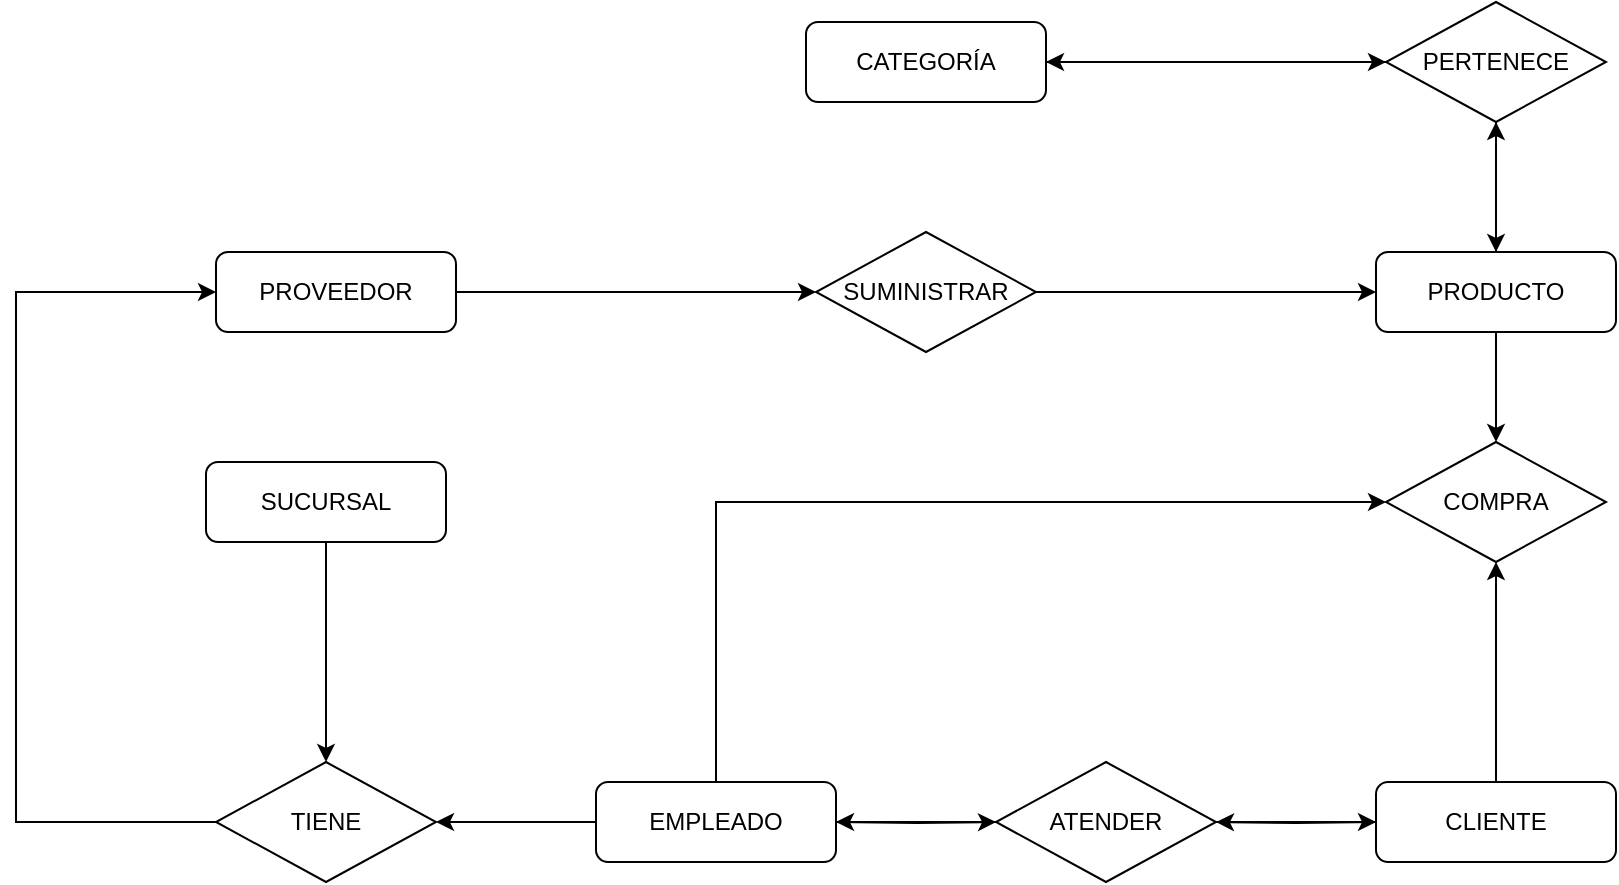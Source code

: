<mxfile version="21.1.7" type="github">
  <diagram id="C5RBs43oDa-KdzZeNtuy" name="Page-1">
    <mxGraphModel dx="1249" dy="542" grid="1" gridSize="10" guides="1" tooltips="1" connect="1" arrows="1" fold="1" page="1" pageScale="1" pageWidth="827" pageHeight="1169" math="0" shadow="0">
      <root>
        <mxCell id="WIyWlLk6GJQsqaUBKTNV-0" />
        <mxCell id="WIyWlLk6GJQsqaUBKTNV-1" parent="WIyWlLk6GJQsqaUBKTNV-0" />
        <mxCell id="sREbu91Ufmf7mapNDOHT-16" style="edgeStyle=orthogonalEdgeStyle;rounded=0;orthogonalLoop=1;jettySize=auto;html=1;entryX=0;entryY=0.5;entryDx=0;entryDy=0;" edge="1" parent="WIyWlLk6GJQsqaUBKTNV-1" target="sREbu91Ufmf7mapNDOHT-10">
          <mxGeometry relative="1" as="geometry">
            <mxPoint x="890" y="500" as="sourcePoint" />
          </mxGeometry>
        </mxCell>
        <mxCell id="sREbu91Ufmf7mapNDOHT-18" value="" style="edgeStyle=orthogonalEdgeStyle;rounded=0;orthogonalLoop=1;jettySize=auto;html=1;" edge="1" parent="WIyWlLk6GJQsqaUBKTNV-1" target="sREbu91Ufmf7mapNDOHT-10">
          <mxGeometry relative="1" as="geometry">
            <mxPoint x="1160" y="500" as="sourcePoint" />
          </mxGeometry>
        </mxCell>
        <mxCell id="sREbu91Ufmf7mapNDOHT-15" style="edgeStyle=orthogonalEdgeStyle;rounded=0;orthogonalLoop=1;jettySize=auto;html=1;entryX=0;entryY=0.5;entryDx=0;entryDy=0;" edge="1" parent="WIyWlLk6GJQsqaUBKTNV-1" source="sREbu91Ufmf7mapNDOHT-7" target="sREbu91Ufmf7mapNDOHT-41">
          <mxGeometry relative="1" as="geometry">
            <mxPoint x="980" y="265" as="targetPoint" />
          </mxGeometry>
        </mxCell>
        <mxCell id="sREbu91Ufmf7mapNDOHT-7" value="PROVEEDOR" style="rounded=1;whiteSpace=wrap;html=1;fontSize=12;glass=0;strokeWidth=1;shadow=0;" vertex="1" parent="WIyWlLk6GJQsqaUBKTNV-1">
          <mxGeometry x="580" y="215" width="120" height="40" as="geometry" />
        </mxCell>
        <mxCell id="sREbu91Ufmf7mapNDOHT-42" style="edgeStyle=orthogonalEdgeStyle;rounded=0;orthogonalLoop=1;jettySize=auto;html=1;entryX=0.5;entryY=0;entryDx=0;entryDy=0;" edge="1" parent="WIyWlLk6GJQsqaUBKTNV-1" source="sREbu91Ufmf7mapNDOHT-8" target="sREbu91Ufmf7mapNDOHT-12">
          <mxGeometry relative="1" as="geometry" />
        </mxCell>
        <mxCell id="sREbu91Ufmf7mapNDOHT-50" style="edgeStyle=orthogonalEdgeStyle;rounded=0;orthogonalLoop=1;jettySize=auto;html=1;entryX=0.5;entryY=1;entryDx=0;entryDy=0;" edge="1" parent="WIyWlLk6GJQsqaUBKTNV-1" source="sREbu91Ufmf7mapNDOHT-8" target="sREbu91Ufmf7mapNDOHT-13">
          <mxGeometry relative="1" as="geometry" />
        </mxCell>
        <mxCell id="sREbu91Ufmf7mapNDOHT-8" value="PRODUCTO" style="rounded=1;whiteSpace=wrap;html=1;fontSize=12;glass=0;strokeWidth=1;shadow=0;" vertex="1" parent="WIyWlLk6GJQsqaUBKTNV-1">
          <mxGeometry x="1160" y="215" width="120" height="40" as="geometry" />
        </mxCell>
        <mxCell id="sREbu91Ufmf7mapNDOHT-54" style="edgeStyle=orthogonalEdgeStyle;rounded=0;orthogonalLoop=1;jettySize=auto;html=1;entryX=0;entryY=0.5;entryDx=0;entryDy=0;" edge="1" parent="WIyWlLk6GJQsqaUBKTNV-1" source="sREbu91Ufmf7mapNDOHT-9" target="sREbu91Ufmf7mapNDOHT-13">
          <mxGeometry relative="1" as="geometry" />
        </mxCell>
        <mxCell id="sREbu91Ufmf7mapNDOHT-9" value="CATEGORÍA" style="rounded=1;whiteSpace=wrap;html=1;fontSize=12;glass=0;strokeWidth=1;shadow=0;" vertex="1" parent="WIyWlLk6GJQsqaUBKTNV-1">
          <mxGeometry x="875" y="100" width="120" height="40" as="geometry" />
        </mxCell>
        <mxCell id="sREbu91Ufmf7mapNDOHT-17" style="edgeStyle=orthogonalEdgeStyle;rounded=0;orthogonalLoop=1;jettySize=auto;html=1;entryX=0;entryY=0.5;entryDx=0;entryDy=0;" edge="1" parent="WIyWlLk6GJQsqaUBKTNV-1" source="sREbu91Ufmf7mapNDOHT-10">
          <mxGeometry relative="1" as="geometry">
            <mxPoint x="1160" y="500" as="targetPoint" />
          </mxGeometry>
        </mxCell>
        <mxCell id="sREbu91Ufmf7mapNDOHT-19" style="edgeStyle=orthogonalEdgeStyle;rounded=0;orthogonalLoop=1;jettySize=auto;html=1;entryX=1;entryY=0.5;entryDx=0;entryDy=0;" edge="1" parent="WIyWlLk6GJQsqaUBKTNV-1" source="sREbu91Ufmf7mapNDOHT-10">
          <mxGeometry relative="1" as="geometry">
            <mxPoint x="890" y="500" as="targetPoint" />
          </mxGeometry>
        </mxCell>
        <mxCell id="sREbu91Ufmf7mapNDOHT-10" value="ATENDER" style="rhombus;whiteSpace=wrap;html=1;" vertex="1" parent="WIyWlLk6GJQsqaUBKTNV-1">
          <mxGeometry x="970" y="470" width="110" height="60" as="geometry" />
        </mxCell>
        <mxCell id="sREbu91Ufmf7mapNDOHT-12" value="COMPRA" style="rhombus;whiteSpace=wrap;html=1;" vertex="1" parent="WIyWlLk6GJQsqaUBKTNV-1">
          <mxGeometry x="1165" y="310" width="110" height="60" as="geometry" />
        </mxCell>
        <mxCell id="sREbu91Ufmf7mapNDOHT-51" style="edgeStyle=orthogonalEdgeStyle;rounded=0;orthogonalLoop=1;jettySize=auto;html=1;entryX=0.5;entryY=0;entryDx=0;entryDy=0;" edge="1" parent="WIyWlLk6GJQsqaUBKTNV-1" source="sREbu91Ufmf7mapNDOHT-13" target="sREbu91Ufmf7mapNDOHT-8">
          <mxGeometry relative="1" as="geometry" />
        </mxCell>
        <mxCell id="sREbu91Ufmf7mapNDOHT-52" style="edgeStyle=orthogonalEdgeStyle;rounded=0;orthogonalLoop=1;jettySize=auto;html=1;exitX=0;exitY=0.5;exitDx=0;exitDy=0;entryX=1;entryY=0.5;entryDx=0;entryDy=0;" edge="1" parent="WIyWlLk6GJQsqaUBKTNV-1" source="sREbu91Ufmf7mapNDOHT-13" target="sREbu91Ufmf7mapNDOHT-9">
          <mxGeometry relative="1" as="geometry" />
        </mxCell>
        <mxCell id="sREbu91Ufmf7mapNDOHT-13" value="PERTENECE" style="rhombus;whiteSpace=wrap;html=1;" vertex="1" parent="WIyWlLk6GJQsqaUBKTNV-1">
          <mxGeometry x="1165" y="90" width="110" height="60" as="geometry" />
        </mxCell>
        <mxCell id="sREbu91Ufmf7mapNDOHT-23" style="edgeStyle=orthogonalEdgeStyle;rounded=0;orthogonalLoop=1;jettySize=auto;html=1;exitX=0.5;exitY=1;exitDx=0;exitDy=0;" edge="1" parent="WIyWlLk6GJQsqaUBKTNV-1">
          <mxGeometry relative="1" as="geometry">
            <mxPoint x="830" y="520" as="sourcePoint" />
            <mxPoint x="830" y="520" as="targetPoint" />
          </mxGeometry>
        </mxCell>
        <mxCell id="sREbu91Ufmf7mapNDOHT-37" value="" style="edgeStyle=orthogonalEdgeStyle;rounded=0;orthogonalLoop=1;jettySize=auto;html=1;" edge="1" parent="WIyWlLk6GJQsqaUBKTNV-1" source="sREbu91Ufmf7mapNDOHT-33" target="sREbu91Ufmf7mapNDOHT-36">
          <mxGeometry relative="1" as="geometry" />
        </mxCell>
        <mxCell id="sREbu91Ufmf7mapNDOHT-57" style="edgeStyle=orthogonalEdgeStyle;rounded=0;orthogonalLoop=1;jettySize=auto;html=1;entryX=0;entryY=0.5;entryDx=0;entryDy=0;" edge="1" parent="WIyWlLk6GJQsqaUBKTNV-1" source="sREbu91Ufmf7mapNDOHT-33" target="sREbu91Ufmf7mapNDOHT-12">
          <mxGeometry relative="1" as="geometry">
            <Array as="points">
              <mxPoint x="830" y="340" />
            </Array>
          </mxGeometry>
        </mxCell>
        <mxCell id="sREbu91Ufmf7mapNDOHT-33" value="EMPLEADO" style="rounded=1;whiteSpace=wrap;html=1;fontSize=12;glass=0;strokeWidth=1;shadow=0;" vertex="1" parent="WIyWlLk6GJQsqaUBKTNV-1">
          <mxGeometry x="770" y="480" width="120" height="40" as="geometry" />
        </mxCell>
        <mxCell id="sREbu91Ufmf7mapNDOHT-58" style="edgeStyle=orthogonalEdgeStyle;rounded=0;orthogonalLoop=1;jettySize=auto;html=1;entryX=0.5;entryY=1;entryDx=0;entryDy=0;" edge="1" parent="WIyWlLk6GJQsqaUBKTNV-1" source="sREbu91Ufmf7mapNDOHT-34" target="sREbu91Ufmf7mapNDOHT-12">
          <mxGeometry relative="1" as="geometry" />
        </mxCell>
        <mxCell id="sREbu91Ufmf7mapNDOHT-34" value="CLIENTE" style="rounded=1;whiteSpace=wrap;html=1;fontSize=12;glass=0;strokeWidth=1;shadow=0;" vertex="1" parent="WIyWlLk6GJQsqaUBKTNV-1">
          <mxGeometry x="1160" y="480" width="120" height="40" as="geometry" />
        </mxCell>
        <mxCell id="sREbu91Ufmf7mapNDOHT-38" style="edgeStyle=orthogonalEdgeStyle;rounded=0;orthogonalLoop=1;jettySize=auto;html=1;entryX=0.5;entryY=0;entryDx=0;entryDy=0;" edge="1" parent="WIyWlLk6GJQsqaUBKTNV-1" source="sREbu91Ufmf7mapNDOHT-35" target="sREbu91Ufmf7mapNDOHT-36">
          <mxGeometry relative="1" as="geometry" />
        </mxCell>
        <mxCell id="sREbu91Ufmf7mapNDOHT-35" value="SUCURSAL" style="rounded=1;whiteSpace=wrap;html=1;fontSize=12;glass=0;strokeWidth=1;shadow=0;" vertex="1" parent="WIyWlLk6GJQsqaUBKTNV-1">
          <mxGeometry x="575" y="320" width="120" height="40" as="geometry" />
        </mxCell>
        <mxCell id="sREbu91Ufmf7mapNDOHT-47" style="edgeStyle=orthogonalEdgeStyle;rounded=0;orthogonalLoop=1;jettySize=auto;html=1;exitX=0;exitY=0.5;exitDx=0;exitDy=0;entryX=0;entryY=0.5;entryDx=0;entryDy=0;" edge="1" parent="WIyWlLk6GJQsqaUBKTNV-1" source="sREbu91Ufmf7mapNDOHT-36" target="sREbu91Ufmf7mapNDOHT-7">
          <mxGeometry relative="1" as="geometry">
            <Array as="points">
              <mxPoint x="480" y="500" />
              <mxPoint x="480" y="235" />
            </Array>
          </mxGeometry>
        </mxCell>
        <mxCell id="sREbu91Ufmf7mapNDOHT-36" value="TIENE" style="rhombus;whiteSpace=wrap;html=1;" vertex="1" parent="WIyWlLk6GJQsqaUBKTNV-1">
          <mxGeometry x="580" y="470" width="110" height="60" as="geometry" />
        </mxCell>
        <mxCell id="sREbu91Ufmf7mapNDOHT-44" style="edgeStyle=orthogonalEdgeStyle;rounded=0;orthogonalLoop=1;jettySize=auto;html=1;exitX=1;exitY=0.5;exitDx=0;exitDy=0;entryX=0;entryY=0.5;entryDx=0;entryDy=0;" edge="1" parent="WIyWlLk6GJQsqaUBKTNV-1" source="sREbu91Ufmf7mapNDOHT-41" target="sREbu91Ufmf7mapNDOHT-8">
          <mxGeometry relative="1" as="geometry" />
        </mxCell>
        <mxCell id="sREbu91Ufmf7mapNDOHT-41" value="SUMINISTRAR" style="rhombus;whiteSpace=wrap;html=1;" vertex="1" parent="WIyWlLk6GJQsqaUBKTNV-1">
          <mxGeometry x="880" y="205" width="110" height="60" as="geometry" />
        </mxCell>
      </root>
    </mxGraphModel>
  </diagram>
</mxfile>
